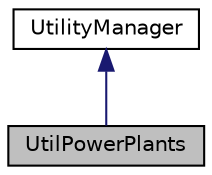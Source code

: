 digraph "UtilPowerPlants"
{
 // LATEX_PDF_SIZE
  edge [fontname="Helvetica",fontsize="10",labelfontname="Helvetica",labelfontsize="10"];
  node [fontname="Helvetica",fontsize="10",shape=record];
  Node1 [label="UtilPowerPlants",height=0.2,width=0.4,color="black", fillcolor="grey75", style="filled", fontcolor="black",tooltip="Represents the Power Plant utility within the system."];
  Node2 -> Node1 [dir="back",color="midnightblue",fontsize="10",style="solid"];
  Node2 [label="UtilityManager",height=0.2,width=0.4,color="black", fillcolor="white", style="filled",URL="$classUtilityManager.html",tooltip="Abstract base class for all concrete utilities in the system."];
}
